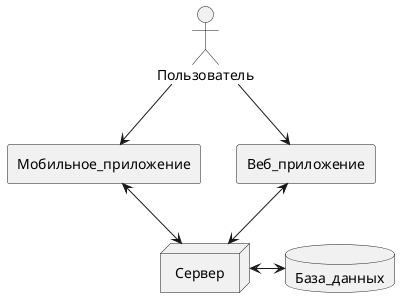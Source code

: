 @startuml deployment
'https://plantuml.com/deployment-diagram

actor Пользователь

agent Мобильное_приложение
agent Веб_приложение


database База_данных

node Сервер

Пользователь --> Мобильное_приложение
Пользователь --> Веб_приложение
Веб_приложение <--> Сервер
Мобильное_приложение <--> Сервер
Сервер <-> База_данных

@enduml